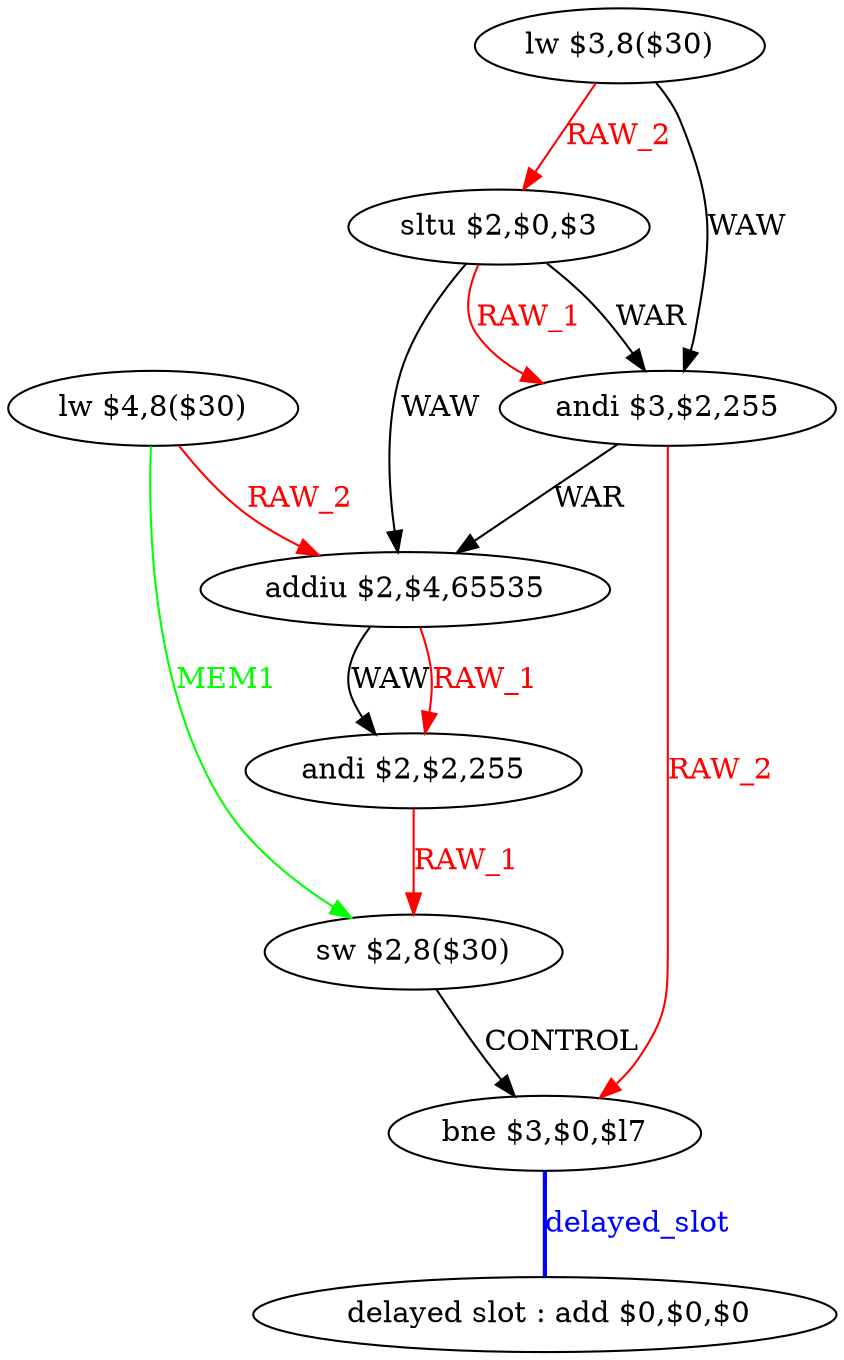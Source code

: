 digraph G1 {
node [shape = ellipse];
i8 [label = " delayed slot : add $0,$0,$0"] ;
i7 ->  i8 [style = bold, dir= none, fontcolor = blue, color = blue, label= "delayed_slot"];
i7 [label = "bne $3,$0,$l7"] ;
i0 [label = "lw $3,8($30)"] ;
i0 ->  i1 [color = red, fontcolor = red, label= "RAW_2"];
i0 ->  i2 [label= "WAW"];
i1 [label = "sltu $2,$0,$3"] ;
i1 ->  i2 [label= "WAR"];
i1 ->  i2 [color = red, fontcolor = red, label= "RAW_1"];
i1 ->  i4 [label= "WAW"];
i2 [label = "andi $3,$2,255"] ;
i2 ->  i4 [label= "WAR"];
i2 ->  i7 [color = red, fontcolor = red, label= "RAW_2"];
i4 [label = "addiu $2,$4,65535"] ;
i4 ->  i5 [label= "WAW"];
i4 ->  i5 [color = red, fontcolor = red, label= "RAW_1"];
i5 [label = "andi $2,$2,255"] ;
i5 ->  i6 [color = red, fontcolor = red, label= "RAW_1"];
i6 [label = "sw $2,8($30)"] ;
i6 ->  i7 [label= "CONTROL"];
i3 [label = "lw $4,8($30)"] ;
i3 ->  i4 [color = red, fontcolor = red, label= "RAW_2"];
i3 ->  i6 [color = green, fontcolor = green, label= "MEM1"];
}

